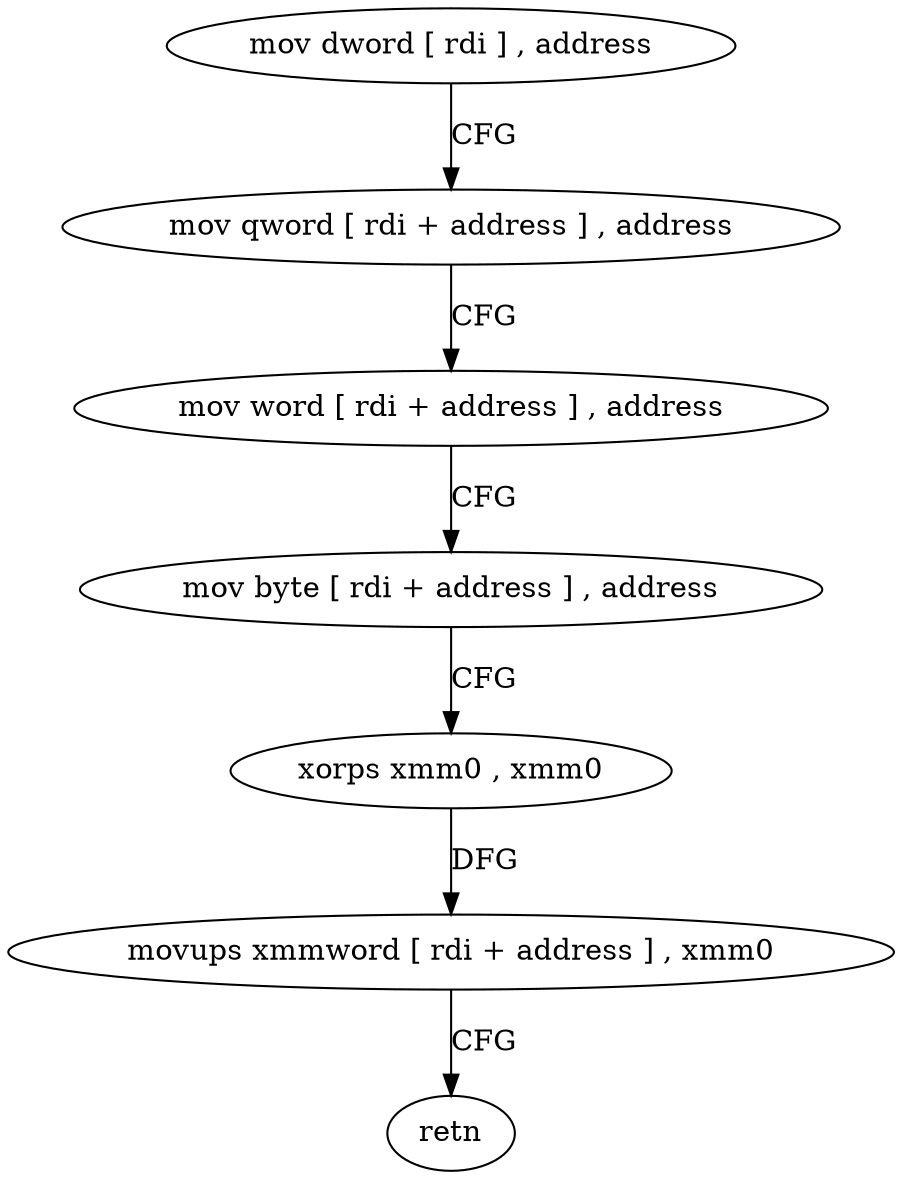 digraph "func" {
"4203856" [label = "mov dword [ rdi ] , address" ]
"4203862" [label = "mov qword [ rdi + address ] , address" ]
"4203870" [label = "mov word [ rdi + address ] , address" ]
"4203876" [label = "mov byte [ rdi + address ] , address" ]
"4203880" [label = "xorps xmm0 , xmm0" ]
"4203883" [label = "movups xmmword [ rdi + address ] , xmm0" ]
"4203887" [label = "retn" ]
"4203856" -> "4203862" [ label = "CFG" ]
"4203862" -> "4203870" [ label = "CFG" ]
"4203870" -> "4203876" [ label = "CFG" ]
"4203876" -> "4203880" [ label = "CFG" ]
"4203880" -> "4203883" [ label = "DFG" ]
"4203883" -> "4203887" [ label = "CFG" ]
}
